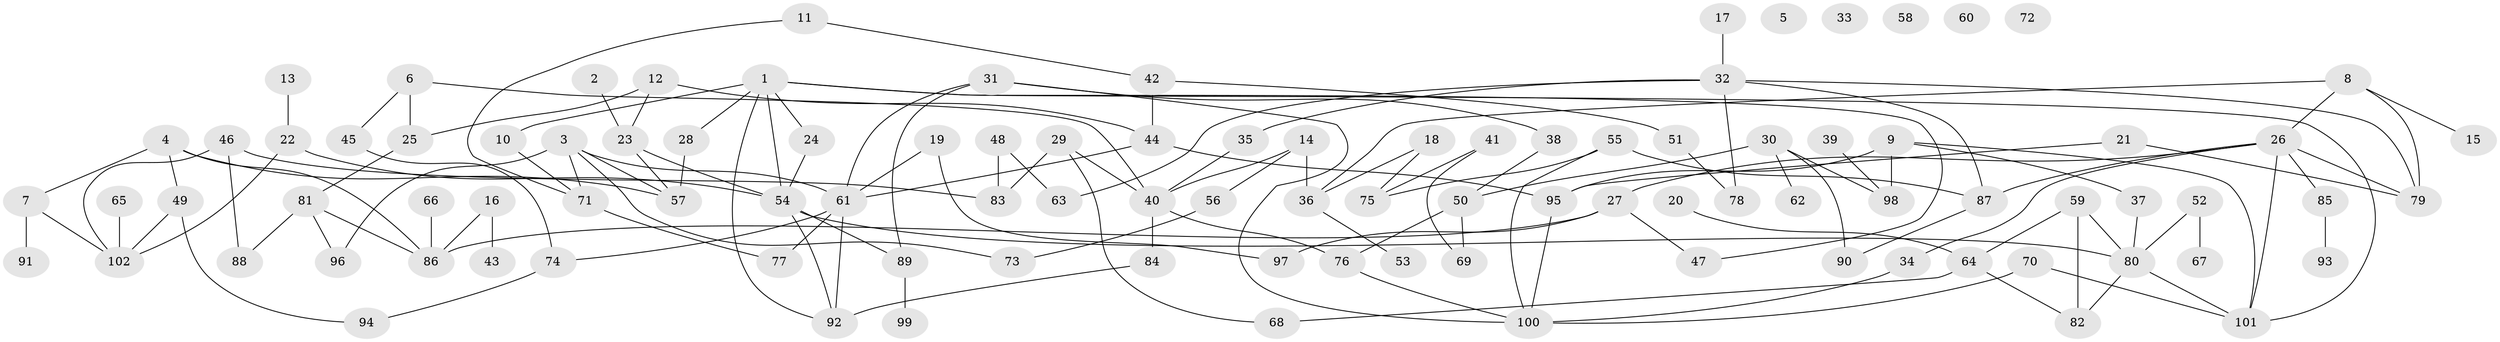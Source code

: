 // Generated by graph-tools (version 1.1) at 2025/40/03/09/25 04:40:00]
// undirected, 102 vertices, 141 edges
graph export_dot {
graph [start="1"]
  node [color=gray90,style=filled];
  1;
  2;
  3;
  4;
  5;
  6;
  7;
  8;
  9;
  10;
  11;
  12;
  13;
  14;
  15;
  16;
  17;
  18;
  19;
  20;
  21;
  22;
  23;
  24;
  25;
  26;
  27;
  28;
  29;
  30;
  31;
  32;
  33;
  34;
  35;
  36;
  37;
  38;
  39;
  40;
  41;
  42;
  43;
  44;
  45;
  46;
  47;
  48;
  49;
  50;
  51;
  52;
  53;
  54;
  55;
  56;
  57;
  58;
  59;
  60;
  61;
  62;
  63;
  64;
  65;
  66;
  67;
  68;
  69;
  70;
  71;
  72;
  73;
  74;
  75;
  76;
  77;
  78;
  79;
  80;
  81;
  82;
  83;
  84;
  85;
  86;
  87;
  88;
  89;
  90;
  91;
  92;
  93;
  94;
  95;
  96;
  97;
  98;
  99;
  100;
  101;
  102;
  1 -- 10;
  1 -- 24;
  1 -- 28;
  1 -- 47;
  1 -- 54;
  1 -- 92;
  1 -- 101;
  2 -- 23;
  3 -- 57;
  3 -- 61;
  3 -- 71;
  3 -- 73;
  3 -- 96;
  4 -- 7;
  4 -- 49;
  4 -- 57;
  4 -- 86;
  6 -- 25;
  6 -- 40;
  6 -- 45;
  7 -- 91;
  7 -- 102;
  8 -- 15;
  8 -- 26;
  8 -- 36;
  8 -- 79;
  9 -- 37;
  9 -- 95;
  9 -- 98;
  9 -- 101;
  10 -- 71;
  11 -- 42;
  11 -- 71;
  12 -- 23;
  12 -- 25;
  12 -- 44;
  13 -- 22;
  14 -- 36;
  14 -- 40;
  14 -- 56;
  16 -- 43;
  16 -- 86;
  17 -- 32;
  18 -- 36;
  18 -- 75;
  19 -- 61;
  19 -- 97;
  20 -- 64;
  21 -- 79;
  21 -- 95;
  22 -- 54;
  22 -- 102;
  23 -- 54;
  23 -- 57;
  24 -- 54;
  25 -- 81;
  26 -- 27;
  26 -- 34;
  26 -- 79;
  26 -- 85;
  26 -- 87;
  26 -- 101;
  27 -- 47;
  27 -- 86;
  27 -- 97;
  28 -- 57;
  29 -- 40;
  29 -- 68;
  29 -- 83;
  30 -- 50;
  30 -- 62;
  30 -- 90;
  30 -- 98;
  31 -- 38;
  31 -- 61;
  31 -- 89;
  31 -- 100;
  32 -- 35;
  32 -- 63;
  32 -- 78;
  32 -- 79;
  32 -- 87;
  34 -- 100;
  35 -- 40;
  36 -- 53;
  37 -- 80;
  38 -- 50;
  39 -- 98;
  40 -- 76;
  40 -- 84;
  41 -- 69;
  41 -- 75;
  42 -- 44;
  42 -- 51;
  44 -- 61;
  44 -- 95;
  45 -- 74;
  46 -- 83;
  46 -- 88;
  46 -- 102;
  48 -- 63;
  48 -- 83;
  49 -- 94;
  49 -- 102;
  50 -- 69;
  50 -- 76;
  51 -- 78;
  52 -- 67;
  52 -- 80;
  54 -- 80;
  54 -- 89;
  54 -- 92;
  55 -- 75;
  55 -- 87;
  55 -- 100;
  56 -- 73;
  59 -- 64;
  59 -- 80;
  59 -- 82;
  61 -- 74;
  61 -- 77;
  61 -- 92;
  64 -- 68;
  64 -- 82;
  65 -- 102;
  66 -- 86;
  70 -- 100;
  70 -- 101;
  71 -- 77;
  74 -- 94;
  76 -- 100;
  80 -- 82;
  80 -- 101;
  81 -- 86;
  81 -- 88;
  81 -- 96;
  84 -- 92;
  85 -- 93;
  87 -- 90;
  89 -- 99;
  95 -- 100;
}
